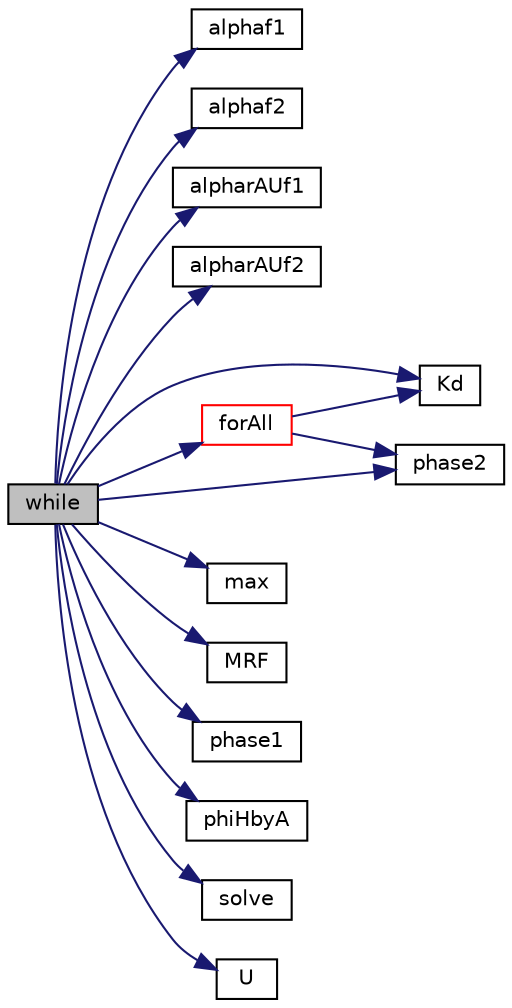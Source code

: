digraph "while"
{
  bgcolor="transparent";
  edge [fontname="Helvetica",fontsize="10",labelfontname="Helvetica",labelfontsize="10"];
  node [fontname="Helvetica",fontsize="10",shape=record];
  rankdir="LR";
  Node24 [label="while",height=0.2,width=0.4,color="black", fillcolor="grey75", style="filled", fontcolor="black"];
  Node24 -> Node25 [color="midnightblue",fontsize="10",style="solid",fontname="Helvetica"];
  Node25 [label="alphaf1",height=0.2,width=0.4,color="black",URL="$a00872.html#a56ffcaedadad19bec661b0b110fea575"];
  Node24 -> Node26 [color="midnightblue",fontsize="10",style="solid",fontname="Helvetica"];
  Node26 [label="alphaf2",height=0.2,width=0.4,color="black",URL="$a00872.html#a1a3606b91666d14f45addfad2324724e"];
  Node24 -> Node27 [color="midnightblue",fontsize="10",style="solid",fontname="Helvetica"];
  Node27 [label="alpharAUf1",height=0.2,width=0.4,color="black",URL="$a00872.html#a3bb4e48b3e5634750d2cdacf7b0bf952"];
  Node24 -> Node28 [color="midnightblue",fontsize="10",style="solid",fontname="Helvetica"];
  Node28 [label="alpharAUf2",height=0.2,width=0.4,color="black",URL="$a00872.html#a858c1e77dbff1ea7ec5ff23a310f42f0"];
  Node24 -> Node29 [color="midnightblue",fontsize="10",style="solid",fontname="Helvetica"];
  Node29 [label="forAll",height=0.2,width=0.4,color="red",URL="$a01697.html#a661071c857206cff08f25e78275fc863"];
  Node29 -> Node36 [color="midnightblue",fontsize="10",style="solid",fontname="Helvetica"];
  Node36 [label="Kd",height=0.2,width=0.4,color="black",URL="$a01697.html#a645492e95ce891a551ade0213e25215e"];
  Node29 -> Node38 [color="midnightblue",fontsize="10",style="solid",fontname="Helvetica"];
  Node38 [label="phase2",height=0.2,width=0.4,color="black",URL="$a03378.html#a9c61d7fb438f8faa87738283bae8e124"];
  Node24 -> Node36 [color="midnightblue",fontsize="10",style="solid",fontname="Helvetica"];
  Node24 -> Node40 [color="midnightblue",fontsize="10",style="solid",fontname="Helvetica"];
  Node40 [label="max",height=0.2,width=0.4,color="black",URL="$a01745.html#af5beeb1c884e5015e07513b14742eddd"];
  Node24 -> Node41 [color="midnightblue",fontsize="10",style="solid",fontname="Helvetica"];
  Node41 [label="MRF",height=0.2,width=0.4,color="black",URL="$a01583.html#a5b7f53d1619a8564c620d6d6ab79f4f0"];
  Node24 -> Node42 [color="midnightblue",fontsize="10",style="solid",fontname="Helvetica"];
  Node42 [label="phase1",height=0.2,width=0.4,color="black",URL="$a03378.html#a32e2d983b3ddd85ca4b7cd24dce59ce3"];
  Node24 -> Node38 [color="midnightblue",fontsize="10",style="solid",fontname="Helvetica"];
  Node24 -> Node43 [color="midnightblue",fontsize="10",style="solid",fontname="Helvetica"];
  Node43 [label="phiHbyA",height=0.2,width=0.4,color="black",URL="$a03804.html#ac020713ebafdc80df21d77cf2af42d29"];
  Node24 -> Node44 [color="midnightblue",fontsize="10",style="solid",fontname="Helvetica"];
  Node44 [label="solve",height=0.2,width=0.4,color="black",URL="$a03417.html#ac123867940006fb14e8346d9bdc38f8d"];
  Node24 -> Node45 [color="midnightblue",fontsize="10",style="solid",fontname="Helvetica"];
  Node45 [label="U",height=0.2,width=0.4,color="black",URL="$a03372.html#a626d424d391c0821fa35bfe3c3f61022"];
}
